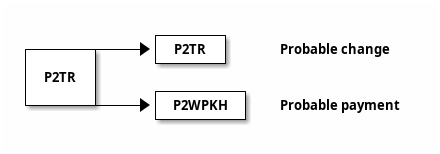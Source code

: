 @startditaa


             +------+
+------+---->+ P2TR +   Probable change
|      |     +------+
| P2TR |
|      |     +--------+
+------+---->+ P2WPKH + Probable payment
             +--------+
@endditaa
